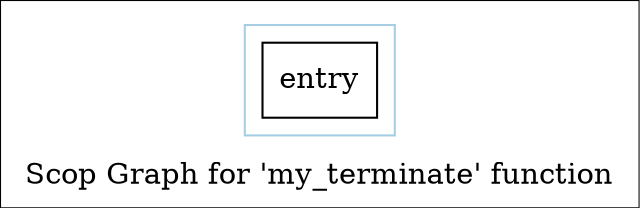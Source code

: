 digraph "Scop Graph for 'my_terminate' function" {
	label="Scop Graph for 'my_terminate' function";

	Node0x9aced0 [shape=record,label="{entry}"];
	colorscheme = "paired12"
        subgraph cluster_0x9aa570 {
          label = "";
          style = solid;
          color = 1
          Node0x9aced0;
        }
}
